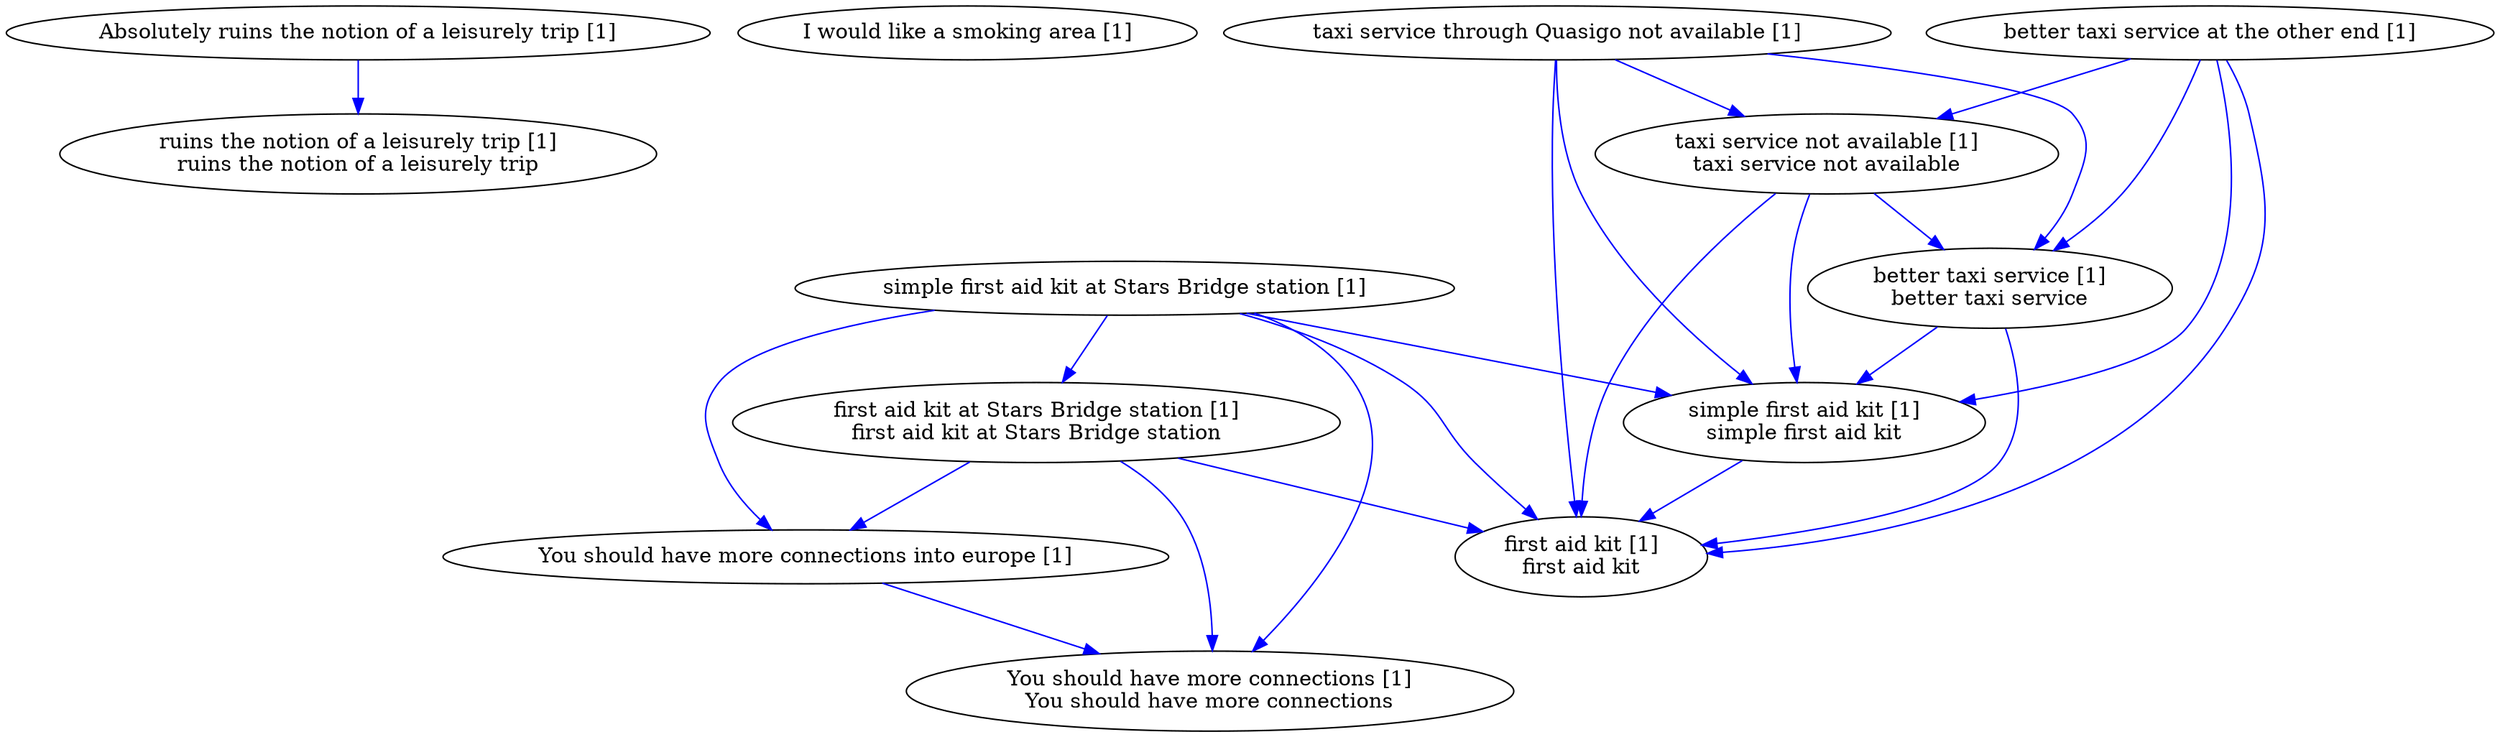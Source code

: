digraph collapsedGraph {
"Absolutely ruins the notion of a leisurely trip [1]""ruins the notion of a leisurely trip [1]\nruins the notion of a leisurely trip""I would like a smoking area [1]""You should have more connections into europe [1]""You should have more connections [1]\nYou should have more connections""better taxi service at the other end [1]""better taxi service [1]\nbetter taxi service""simple first aid kit at Stars Bridge station [1]""first aid kit at Stars Bridge station [1]\nfirst aid kit at Stars Bridge station""first aid kit [1]\nfirst aid kit""simple first aid kit [1]\nsimple first aid kit""taxi service through Quasigo not available [1]""taxi service not available [1]\ntaxi service not available""Absolutely ruins the notion of a leisurely trip [1]" -> "ruins the notion of a leisurely trip [1]\nruins the notion of a leisurely trip" [color=blue]
"You should have more connections into europe [1]" -> "You should have more connections [1]\nYou should have more connections" [color=blue]
"better taxi service at the other end [1]" -> "better taxi service [1]\nbetter taxi service" [color=blue]
"simple first aid kit at Stars Bridge station [1]" -> "first aid kit at Stars Bridge station [1]\nfirst aid kit at Stars Bridge station" [color=blue]
"first aid kit at Stars Bridge station [1]\nfirst aid kit at Stars Bridge station" -> "first aid kit [1]\nfirst aid kit" [color=blue]
"simple first aid kit at Stars Bridge station [1]" -> "simple first aid kit [1]\nsimple first aid kit" [color=blue]
"simple first aid kit [1]\nsimple first aid kit" -> "first aid kit [1]\nfirst aid kit" [color=blue]
"simple first aid kit at Stars Bridge station [1]" -> "first aid kit [1]\nfirst aid kit" [color=blue]
"better taxi service at the other end [1]" -> "first aid kit [1]\nfirst aid kit" [color=blue]
"better taxi service at the other end [1]" -> "simple first aid kit [1]\nsimple first aid kit" [color=blue]
"better taxi service [1]\nbetter taxi service" -> "first aid kit [1]\nfirst aid kit" [color=blue]
"better taxi service [1]\nbetter taxi service" -> "simple first aid kit [1]\nsimple first aid kit" [color=blue]
"simple first aid kit at Stars Bridge station [1]" -> "You should have more connections into europe [1]" [color=blue]
"simple first aid kit at Stars Bridge station [1]" -> "You should have more connections [1]\nYou should have more connections" [color=blue]
"first aid kit at Stars Bridge station [1]\nfirst aid kit at Stars Bridge station" -> "You should have more connections into europe [1]" [color=blue]
"first aid kit at Stars Bridge station [1]\nfirst aid kit at Stars Bridge station" -> "You should have more connections [1]\nYou should have more connections" [color=blue]
"taxi service through Quasigo not available [1]" -> "taxi service not available [1]\ntaxi service not available" [color=blue]
"better taxi service at the other end [1]" -> "taxi service not available [1]\ntaxi service not available" [color=blue]
"taxi service through Quasigo not available [1]" -> "better taxi service [1]\nbetter taxi service" [color=blue]
"taxi service through Quasigo not available [1]" -> "first aid kit [1]\nfirst aid kit" [color=blue]
"taxi service through Quasigo not available [1]" -> "simple first aid kit [1]\nsimple first aid kit" [color=blue]
"taxi service not available [1]\ntaxi service not available" -> "better taxi service [1]\nbetter taxi service" [color=blue]
"taxi service not available [1]\ntaxi service not available" -> "first aid kit [1]\nfirst aid kit" [color=blue]
"taxi service not available [1]\ntaxi service not available" -> "simple first aid kit [1]\nsimple first aid kit" [color=blue]
}